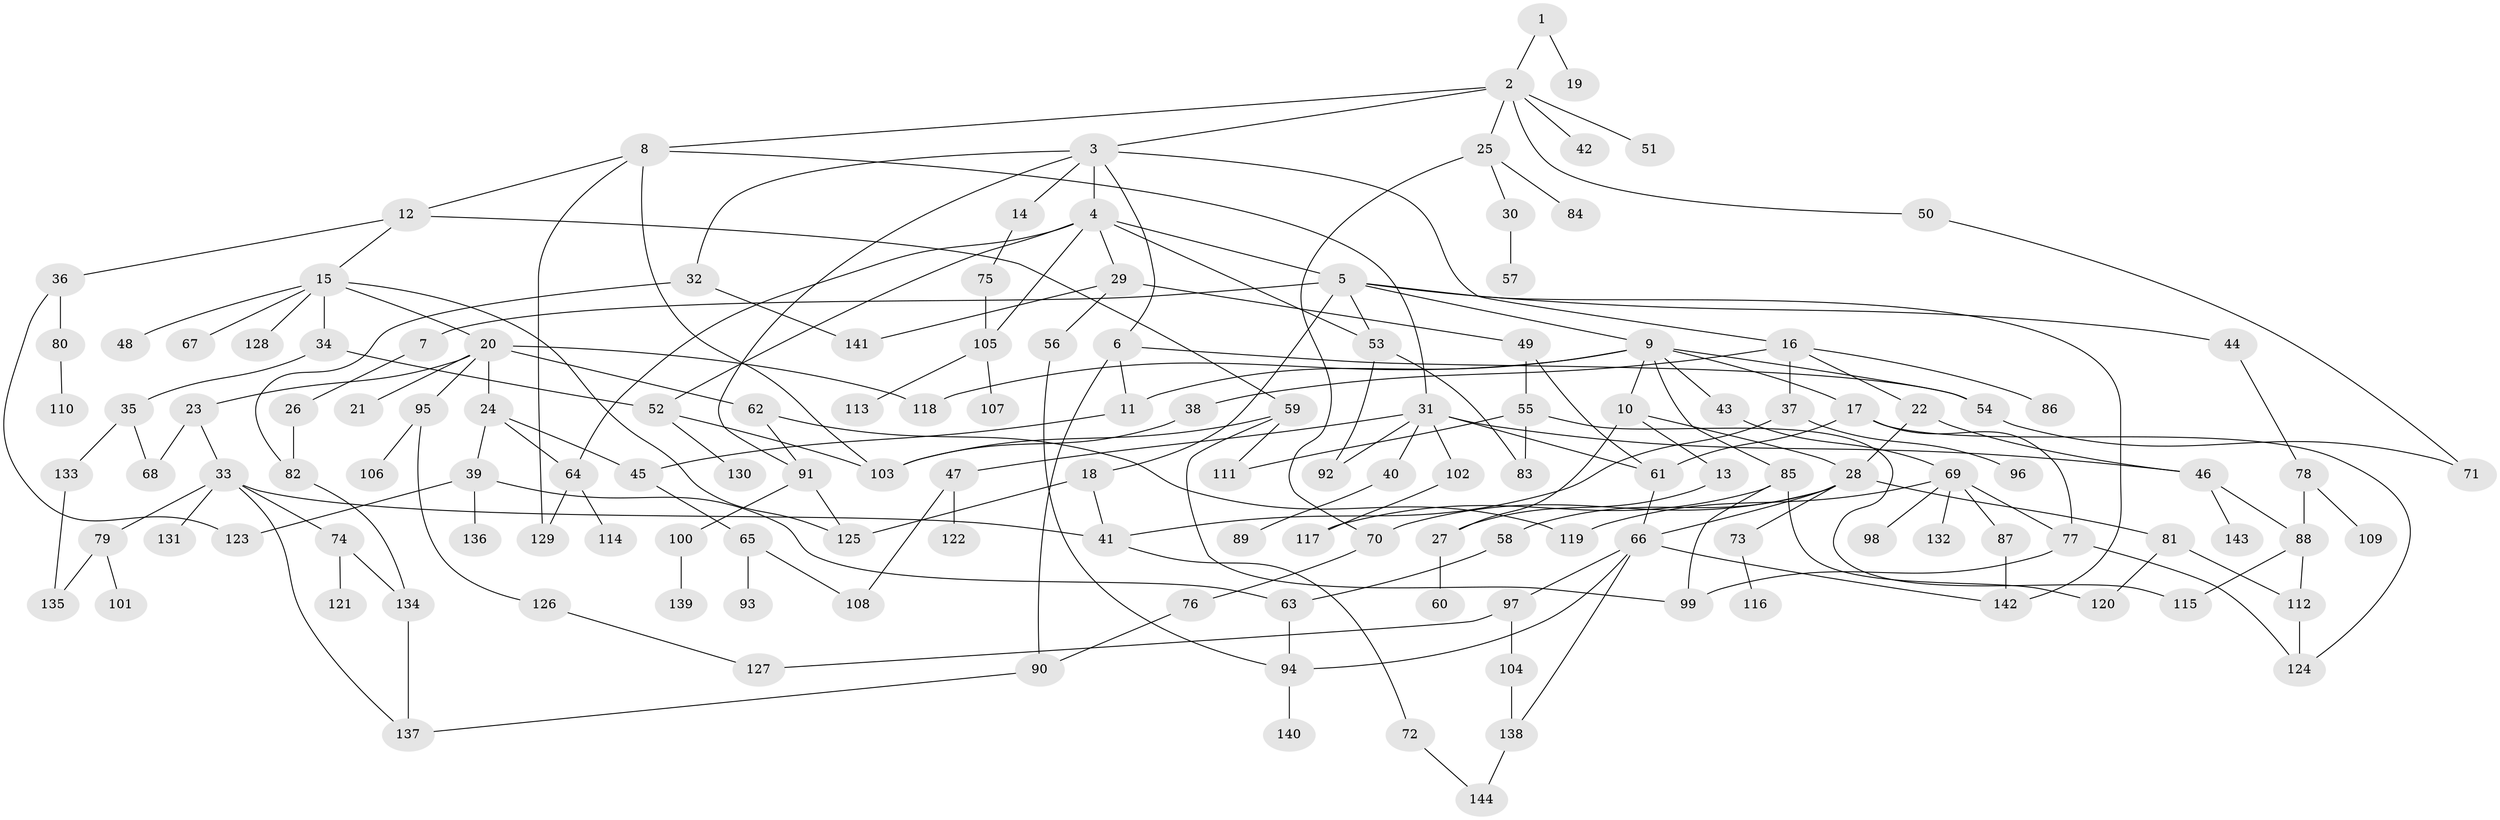 // Generated by graph-tools (version 1.1) at 2025/01/03/09/25 03:01:01]
// undirected, 144 vertices, 200 edges
graph export_dot {
graph [start="1"]
  node [color=gray90,style=filled];
  1;
  2;
  3;
  4;
  5;
  6;
  7;
  8;
  9;
  10;
  11;
  12;
  13;
  14;
  15;
  16;
  17;
  18;
  19;
  20;
  21;
  22;
  23;
  24;
  25;
  26;
  27;
  28;
  29;
  30;
  31;
  32;
  33;
  34;
  35;
  36;
  37;
  38;
  39;
  40;
  41;
  42;
  43;
  44;
  45;
  46;
  47;
  48;
  49;
  50;
  51;
  52;
  53;
  54;
  55;
  56;
  57;
  58;
  59;
  60;
  61;
  62;
  63;
  64;
  65;
  66;
  67;
  68;
  69;
  70;
  71;
  72;
  73;
  74;
  75;
  76;
  77;
  78;
  79;
  80;
  81;
  82;
  83;
  84;
  85;
  86;
  87;
  88;
  89;
  90;
  91;
  92;
  93;
  94;
  95;
  96;
  97;
  98;
  99;
  100;
  101;
  102;
  103;
  104;
  105;
  106;
  107;
  108;
  109;
  110;
  111;
  112;
  113;
  114;
  115;
  116;
  117;
  118;
  119;
  120;
  121;
  122;
  123;
  124;
  125;
  126;
  127;
  128;
  129;
  130;
  131;
  132;
  133;
  134;
  135;
  136;
  137;
  138;
  139;
  140;
  141;
  142;
  143;
  144;
  1 -- 2;
  1 -- 19;
  2 -- 3;
  2 -- 8;
  2 -- 25;
  2 -- 42;
  2 -- 50;
  2 -- 51;
  3 -- 4;
  3 -- 6;
  3 -- 14;
  3 -- 16;
  3 -- 32;
  3 -- 91;
  4 -- 5;
  4 -- 29;
  4 -- 52;
  4 -- 53;
  4 -- 105;
  4 -- 64;
  5 -- 7;
  5 -- 9;
  5 -- 18;
  5 -- 44;
  5 -- 53;
  5 -- 142;
  6 -- 11;
  6 -- 90;
  6 -- 54;
  7 -- 26;
  8 -- 12;
  8 -- 31;
  8 -- 129;
  8 -- 103;
  9 -- 10;
  9 -- 17;
  9 -- 43;
  9 -- 54;
  9 -- 85;
  9 -- 118;
  9 -- 11;
  10 -- 13;
  10 -- 28;
  10 -- 27;
  11 -- 45;
  12 -- 15;
  12 -- 36;
  12 -- 59;
  13 -- 27;
  14 -- 75;
  15 -- 20;
  15 -- 34;
  15 -- 48;
  15 -- 67;
  15 -- 128;
  15 -- 125;
  16 -- 22;
  16 -- 37;
  16 -- 38;
  16 -- 86;
  17 -- 77;
  17 -- 124;
  17 -- 61;
  18 -- 125;
  18 -- 41;
  20 -- 21;
  20 -- 23;
  20 -- 24;
  20 -- 62;
  20 -- 95;
  20 -- 118;
  22 -- 28;
  22 -- 46;
  23 -- 33;
  23 -- 68;
  24 -- 39;
  24 -- 64;
  24 -- 45;
  25 -- 30;
  25 -- 84;
  25 -- 70;
  26 -- 82;
  27 -- 60;
  28 -- 58;
  28 -- 66;
  28 -- 70;
  28 -- 73;
  28 -- 81;
  29 -- 49;
  29 -- 56;
  29 -- 141;
  30 -- 57;
  31 -- 40;
  31 -- 46;
  31 -- 47;
  31 -- 92;
  31 -- 102;
  31 -- 61;
  32 -- 82;
  32 -- 141;
  33 -- 41;
  33 -- 74;
  33 -- 79;
  33 -- 131;
  33 -- 137;
  34 -- 35;
  34 -- 52;
  35 -- 68;
  35 -- 133;
  36 -- 80;
  36 -- 123;
  37 -- 96;
  37 -- 41;
  38 -- 103;
  39 -- 63;
  39 -- 136;
  39 -- 123;
  40 -- 89;
  41 -- 72;
  43 -- 69;
  44 -- 78;
  45 -- 65;
  46 -- 143;
  46 -- 88;
  47 -- 108;
  47 -- 122;
  49 -- 55;
  49 -- 61;
  50 -- 71;
  52 -- 103;
  52 -- 130;
  53 -- 83;
  53 -- 92;
  54 -- 71;
  55 -- 111;
  55 -- 115;
  55 -- 83;
  56 -- 94;
  58 -- 63;
  59 -- 99;
  59 -- 111;
  59 -- 103;
  61 -- 66;
  62 -- 119;
  62 -- 91;
  63 -- 94;
  64 -- 114;
  64 -- 129;
  65 -- 93;
  65 -- 108;
  66 -- 97;
  66 -- 138;
  66 -- 94;
  66 -- 142;
  69 -- 87;
  69 -- 98;
  69 -- 119;
  69 -- 132;
  69 -- 77;
  70 -- 76;
  72 -- 144;
  73 -- 116;
  74 -- 121;
  74 -- 134;
  75 -- 105;
  76 -- 90;
  77 -- 124;
  77 -- 99;
  78 -- 88;
  78 -- 109;
  79 -- 101;
  79 -- 135;
  80 -- 110;
  81 -- 112;
  81 -- 120;
  82 -- 134;
  85 -- 99;
  85 -- 120;
  85 -- 117;
  87 -- 142;
  88 -- 112;
  88 -- 115;
  90 -- 137;
  91 -- 100;
  91 -- 125;
  94 -- 140;
  95 -- 106;
  95 -- 126;
  97 -- 104;
  97 -- 127;
  100 -- 139;
  102 -- 117;
  104 -- 138;
  105 -- 107;
  105 -- 113;
  112 -- 124;
  126 -- 127;
  133 -- 135;
  134 -- 137;
  138 -- 144;
}
